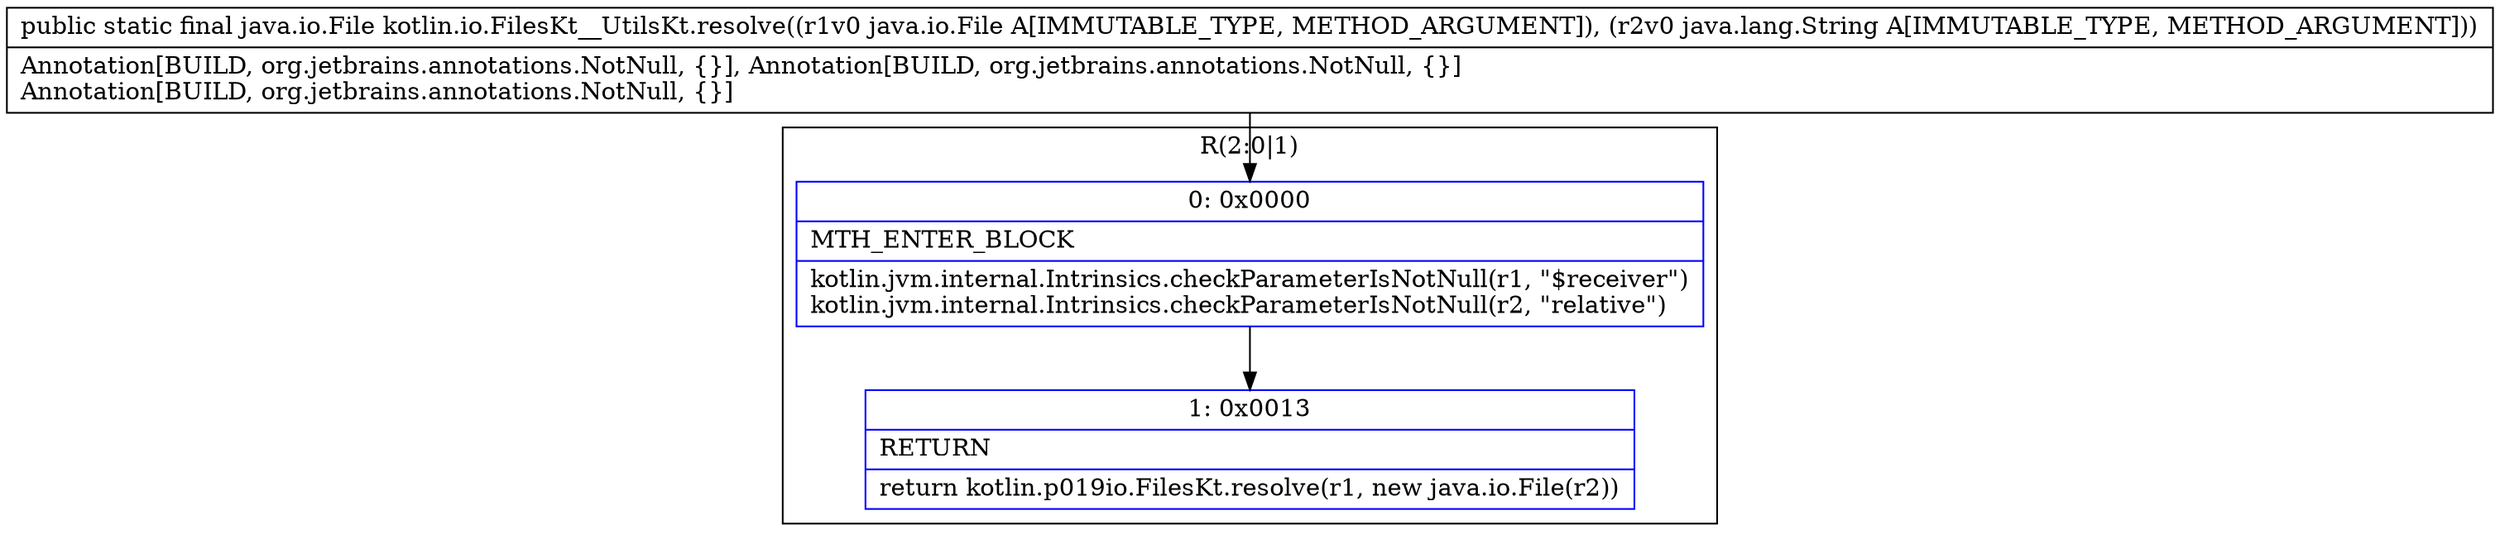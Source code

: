 digraph "CFG forkotlin.io.FilesKt__UtilsKt.resolve(Ljava\/io\/File;Ljava\/lang\/String;)Ljava\/io\/File;" {
subgraph cluster_Region_1110021795 {
label = "R(2:0|1)";
node [shape=record,color=blue];
Node_0 [shape=record,label="{0\:\ 0x0000|MTH_ENTER_BLOCK\l|kotlin.jvm.internal.Intrinsics.checkParameterIsNotNull(r1, \"$receiver\")\lkotlin.jvm.internal.Intrinsics.checkParameterIsNotNull(r2, \"relative\")\l}"];
Node_1 [shape=record,label="{1\:\ 0x0013|RETURN\l|return kotlin.p019io.FilesKt.resolve(r1, new java.io.File(r2))\l}"];
}
MethodNode[shape=record,label="{public static final java.io.File kotlin.io.FilesKt__UtilsKt.resolve((r1v0 java.io.File A[IMMUTABLE_TYPE, METHOD_ARGUMENT]), (r2v0 java.lang.String A[IMMUTABLE_TYPE, METHOD_ARGUMENT]))  | Annotation[BUILD, org.jetbrains.annotations.NotNull, \{\}], Annotation[BUILD, org.jetbrains.annotations.NotNull, \{\}]\lAnnotation[BUILD, org.jetbrains.annotations.NotNull, \{\}]\l}"];
MethodNode -> Node_0;
Node_0 -> Node_1;
}

